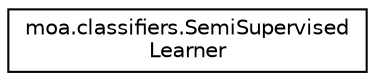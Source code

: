 digraph "Graphical Class Hierarchy"
{
 // LATEX_PDF_SIZE
  edge [fontname="Helvetica",fontsize="10",labelfontname="Helvetica",labelfontsize="10"];
  node [fontname="Helvetica",fontsize="10",shape=record];
  rankdir="LR";
  Node0 [label="moa.classifiers.SemiSupervised\lLearner",height=0.2,width=0.4,color="black", fillcolor="white", style="filled",URL="$interfacemoa_1_1classifiers_1_1_semi_supervised_learner.html",tooltip=" "];
}
